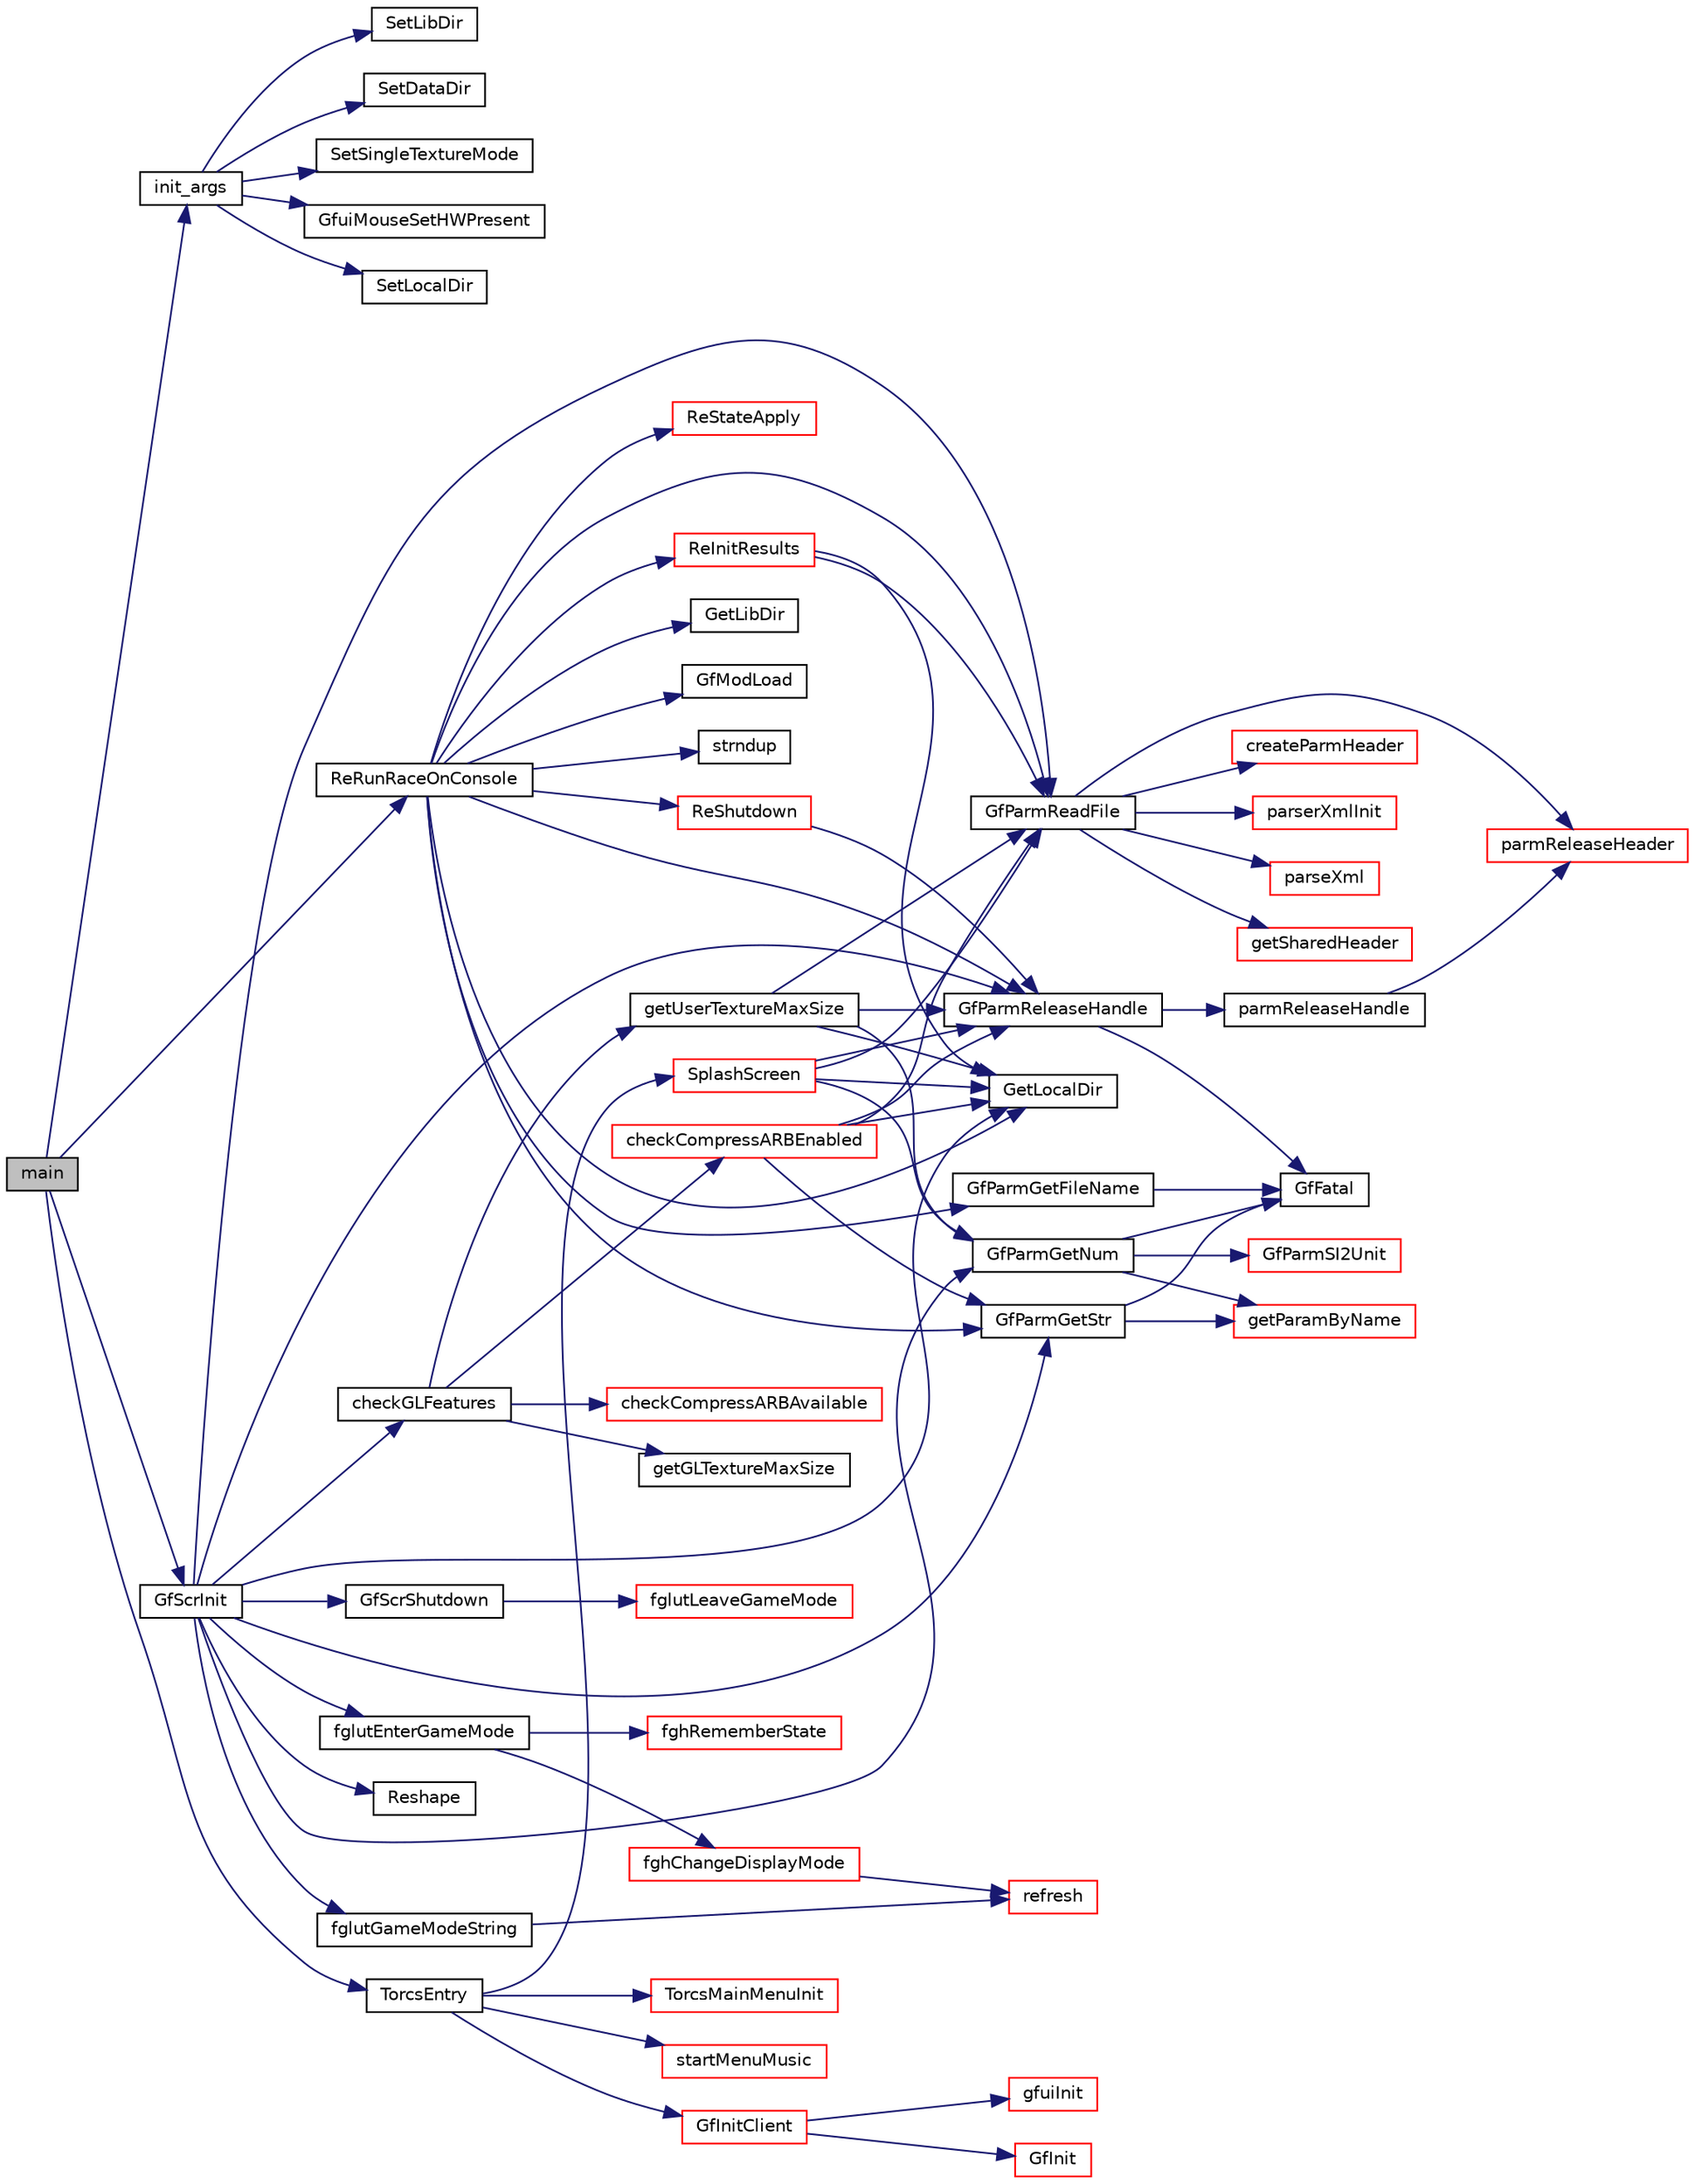 digraph "main"
{
  edge [fontname="Helvetica",fontsize="10",labelfontname="Helvetica",labelfontsize="10"];
  node [fontname="Helvetica",fontsize="10",shape=record];
  rankdir="LR";
  Node1 [label="main",height=0.2,width=0.4,color="black", fillcolor="grey75", style="filled", fontcolor="black"];
  Node1 -> Node2 [color="midnightblue",fontsize="10",style="solid",fontname="Helvetica"];
  Node2 [label="init_args",height=0.2,width=0.4,color="black", fillcolor="white", style="filled",URL="$linux_2main_8cpp.html#a445c03426676612d9aa7a2ac68e88c77"];
  Node2 -> Node3 [color="midnightblue",fontsize="10",style="solid",fontname="Helvetica"];
  Node3 [label="SetLocalDir",height=0.2,width=0.4,color="black", fillcolor="white", style="filled",URL="$tgf_8cpp.html#a3b805e874447210bec05e3125e431e97"];
  Node2 -> Node4 [color="midnightblue",fontsize="10",style="solid",fontname="Helvetica"];
  Node4 [label="SetLibDir",height=0.2,width=0.4,color="black", fillcolor="white", style="filled",URL="$tgf_8cpp.html#af0dfc9e2548f65ec691894376269018d"];
  Node2 -> Node5 [color="midnightblue",fontsize="10",style="solid",fontname="Helvetica"];
  Node5 [label="SetDataDir",height=0.2,width=0.4,color="black", fillcolor="white", style="filled",URL="$tgf_8cpp.html#a18a3c87e46ca9691801b2f126956c13d"];
  Node2 -> Node6 [color="midnightblue",fontsize="10",style="solid",fontname="Helvetica"];
  Node6 [label="SetSingleTextureMode",height=0.2,width=0.4,color="black", fillcolor="white", style="filled",URL="$tgf_8cpp.html#a20324841e6d3c4a7aa7a73082467ad45"];
  Node2 -> Node7 [color="midnightblue",fontsize="10",style="solid",fontname="Helvetica"];
  Node7 [label="GfuiMouseSetHWPresent",height=0.2,width=0.4,color="black", fillcolor="white", style="filled",URL="$group__ctrl.html#ga990444da7ea8145f2132931dbf2f8ac1",tooltip="Force the hardware mouse pointer. "];
  Node1 -> Node8 [color="midnightblue",fontsize="10",style="solid",fontname="Helvetica"];
  Node8 [label="GfScrInit",height=0.2,width=0.4,color="black", fillcolor="white", style="filled",URL="$screen_8cpp.html#a41dfa9fe865f80ed83933b6e36293025"];
  Node8 -> Node9 [color="midnightblue",fontsize="10",style="solid",fontname="Helvetica"];
  Node9 [label="GetLocalDir",height=0.2,width=0.4,color="black", fillcolor="white", style="filled",URL="$tgf_8cpp.html#ae34eae3991aacabaf9c64025449d8c87"];
  Node8 -> Node10 [color="midnightblue",fontsize="10",style="solid",fontname="Helvetica"];
  Node10 [label="GfParmReadFile",height=0.2,width=0.4,color="black", fillcolor="white", style="filled",URL="$group__paramsfile.html#ga86fccfc1b5f8abf4ef6546896abd1e4f",tooltip="Read parameter set from file and return handle to parameter set. "];
  Node10 -> Node11 [color="midnightblue",fontsize="10",style="solid",fontname="Helvetica"];
  Node11 [label="getSharedHeader",height=0.2,width=0.4,color="red", fillcolor="white", style="filled",URL="$group__paramshelper.html#ga5935841c26ba851b585d1b06a06b04f9",tooltip="Helper function for looking up parameter sets in the cache. "];
  Node10 -> Node12 [color="midnightblue",fontsize="10",style="solid",fontname="Helvetica"];
  Node12 [label="createParmHeader",height=0.2,width=0.4,color="red", fillcolor="white", style="filled",URL="$group__paramshelper.html#ga51eeeb22e31263d97660ac17f4523059",tooltip="Helper function to create header for parameter set handle. "];
  Node10 -> Node13 [color="midnightblue",fontsize="10",style="solid",fontname="Helvetica"];
  Node13 [label="parserXmlInit",height=0.2,width=0.4,color="red", fillcolor="white", style="filled",URL="$group__paramshelper.html#gac858836123c9b216a1ac07054f1c622e",tooltip="Helper function to set up XML parser in parmHandle. "];
  Node10 -> Node14 [color="midnightblue",fontsize="10",style="solid",fontname="Helvetica"];
  Node14 [label="parseXml",height=0.2,width=0.4,color="red", fillcolor="white", style="filled",URL="$group__paramshelper.html#gaf8e1884873dd5449e8fedab60c19e46a",tooltip="Helper function to parse one line of XML. "];
  Node10 -> Node15 [color="midnightblue",fontsize="10",style="solid",fontname="Helvetica"];
  Node15 [label="parmReleaseHeader",height=0.2,width=0.4,color="red", fillcolor="white", style="filled",URL="$group__paramshelper.html#ga240416a305e2986d5fe269ae7ecc92df",tooltip="Helper function to release the parameter set if the reference counter is 0. "];
  Node8 -> Node16 [color="midnightblue",fontsize="10",style="solid",fontname="Helvetica"];
  Node16 [label="GfParmGetNum",height=0.2,width=0.4,color="black", fillcolor="white", style="filled",URL="$group__paramsdata.html#ga57d6d6694c94482128c7b7bd6bf0a2e8",tooltip="Get a numerical parameter from the parameter set handle. "];
  Node16 -> Node17 [color="midnightblue",fontsize="10",style="solid",fontname="Helvetica"];
  Node17 [label="GfFatal",height=0.2,width=0.4,color="black", fillcolor="white", style="filled",URL="$tgf_8h.html#a927c58e55400ef72e0e54548b26f973d"];
  Node16 -> Node18 [color="midnightblue",fontsize="10",style="solid",fontname="Helvetica"];
  Node18 [label="getParamByName",height=0.2,width=0.4,color="red", fillcolor="white", style="filled",URL="$group__paramshelper.html#gad76ca407ee6b618e69f80c80aa319d63",tooltip="Helper function to get (or create) a parameter by name. "];
  Node16 -> Node19 [color="midnightblue",fontsize="10",style="solid",fontname="Helvetica"];
  Node19 [label="GfParmSI2Unit",height=0.2,width=0.4,color="red", fillcolor="white", style="filled",URL="$group__paramsdata.html#gab24de0cda7e3f9a5ea42be6dd7592a38",tooltip="Convert a value from SI to given unit. "];
  Node8 -> Node20 [color="midnightblue",fontsize="10",style="solid",fontname="Helvetica"];
  Node20 [label="GfParmGetStr",height=0.2,width=0.4,color="black", fillcolor="white", style="filled",URL="$group__paramsdata.html#gaa37bfd1fabd03d24fd50812c2330fa12",tooltip="Get a string parameter from the parameter set handle. "];
  Node20 -> Node17 [color="midnightblue",fontsize="10",style="solid",fontname="Helvetica"];
  Node20 -> Node18 [color="midnightblue",fontsize="10",style="solid",fontname="Helvetica"];
  Node8 -> Node21 [color="midnightblue",fontsize="10",style="solid",fontname="Helvetica"];
  Node21 [label="fglutGameModeString",height=0.2,width=0.4,color="black", fillcolor="white", style="filled",URL="$fg__gm_8cpp.html#ad50b4e0408ffc8d375e83f4eda8c10fe"];
  Node21 -> Node22 [color="midnightblue",fontsize="10",style="solid",fontname="Helvetica"];
  Node22 [label="refresh",height=0.2,width=0.4,color="red", fillcolor="white", style="filled",URL="$grmain_8cpp.html#a98d832ff52ed031b39feba700c344f80"];
  Node8 -> Node23 [color="midnightblue",fontsize="10",style="solid",fontname="Helvetica"];
  Node23 [label="fglutEnterGameMode",height=0.2,width=0.4,color="black", fillcolor="white", style="filled",URL="$fg__gm_8cpp.html#af94585d8b82972e807148dfcd7a88dd5"];
  Node23 -> Node24 [color="midnightblue",fontsize="10",style="solid",fontname="Helvetica"];
  Node24 [label="fghRememberState",height=0.2,width=0.4,color="red", fillcolor="white", style="filled",URL="$fg__gm_8cpp.html#a9ae8b1613873ef59cce471854c16bcfa"];
  Node23 -> Node25 [color="midnightblue",fontsize="10",style="solid",fontname="Helvetica"];
  Node25 [label="fghChangeDisplayMode",height=0.2,width=0.4,color="red", fillcolor="white", style="filled",URL="$fg__gm_8cpp.html#ae14afcd698d6a6b50ea58b3b3a86bb76"];
  Node25 -> Node22 [color="midnightblue",fontsize="10",style="solid",fontname="Helvetica"];
  Node8 -> Node26 [color="midnightblue",fontsize="10",style="solid",fontname="Helvetica"];
  Node26 [label="GfScrShutdown",height=0.2,width=0.4,color="black", fillcolor="white", style="filled",URL="$group__screen.html#ga6d0bb220ea6cff819677463a10351c56",tooltip="Shutdown the screen. "];
  Node26 -> Node27 [color="midnightblue",fontsize="10",style="solid",fontname="Helvetica"];
  Node27 [label="fglutLeaveGameMode",height=0.2,width=0.4,color="red", fillcolor="white", style="filled",URL="$fg__gm_8cpp.html#a4967909d764b6640087b373292db664a"];
  Node8 -> Node28 [color="midnightblue",fontsize="10",style="solid",fontname="Helvetica"];
  Node28 [label="GfParmReleaseHandle",height=0.2,width=0.4,color="black", fillcolor="white", style="filled",URL="$group__paramsfile.html#ga1a1597d2697db41bcb9fdb64a6569761",tooltip="Release given parameter set handle parmHandle. "];
  Node28 -> Node17 [color="midnightblue",fontsize="10",style="solid",fontname="Helvetica"];
  Node28 -> Node29 [color="midnightblue",fontsize="10",style="solid",fontname="Helvetica"];
  Node29 [label="parmReleaseHandle",height=0.2,width=0.4,color="black", fillcolor="white", style="filled",URL="$group__paramshelper.html#gaed13d1d94abd7055dcd118e91a857cf8",tooltip="Helper function to release the handle and eventually the referenced parameter set (if the reference c..."];
  Node29 -> Node15 [color="midnightblue",fontsize="10",style="solid",fontname="Helvetica"];
  Node8 -> Node30 [color="midnightblue",fontsize="10",style="solid",fontname="Helvetica"];
  Node30 [label="Reshape",height=0.2,width=0.4,color="black", fillcolor="white", style="filled",URL="$screen_8cpp.html#a409dc47a9b21d650194b64e48e5a4ae3"];
  Node8 -> Node31 [color="midnightblue",fontsize="10",style="solid",fontname="Helvetica"];
  Node31 [label="checkGLFeatures",height=0.2,width=0.4,color="black", fillcolor="white", style="filled",URL="$glfeatures_8cpp.html#af8c1dc1611cd1b93e0203a1e34fd1e0e"];
  Node31 -> Node32 [color="midnightblue",fontsize="10",style="solid",fontname="Helvetica"];
  Node32 [label="checkCompressARBAvailable",height=0.2,width=0.4,color="red", fillcolor="white", style="filled",URL="$glfeatures_8cpp.html#a1292ecda315f9ab6fb70399e9f6c095e"];
  Node31 -> Node33 [color="midnightblue",fontsize="10",style="solid",fontname="Helvetica"];
  Node33 [label="checkCompressARBEnabled",height=0.2,width=0.4,color="red", fillcolor="white", style="filled",URL="$glfeatures_8cpp.html#a04a4dd89823b32e4f8b2b49b92b27de4"];
  Node33 -> Node9 [color="midnightblue",fontsize="10",style="solid",fontname="Helvetica"];
  Node33 -> Node10 [color="midnightblue",fontsize="10",style="solid",fontname="Helvetica"];
  Node33 -> Node20 [color="midnightblue",fontsize="10",style="solid",fontname="Helvetica"];
  Node33 -> Node28 [color="midnightblue",fontsize="10",style="solid",fontname="Helvetica"];
  Node31 -> Node34 [color="midnightblue",fontsize="10",style="solid",fontname="Helvetica"];
  Node34 [label="getGLTextureMaxSize",height=0.2,width=0.4,color="black", fillcolor="white", style="filled",URL="$glfeatures_8cpp.html#addbdde02c08b8ca66603e519a28d0e51"];
  Node31 -> Node35 [color="midnightblue",fontsize="10",style="solid",fontname="Helvetica"];
  Node35 [label="getUserTextureMaxSize",height=0.2,width=0.4,color="black", fillcolor="white", style="filled",URL="$glfeatures_8cpp.html#a1754b7860b315a478389454777f351f7"];
  Node35 -> Node9 [color="midnightblue",fontsize="10",style="solid",fontname="Helvetica"];
  Node35 -> Node10 [color="midnightblue",fontsize="10",style="solid",fontname="Helvetica"];
  Node35 -> Node16 [color="midnightblue",fontsize="10",style="solid",fontname="Helvetica"];
  Node35 -> Node28 [color="midnightblue",fontsize="10",style="solid",fontname="Helvetica"];
  Node1 -> Node36 [color="midnightblue",fontsize="10",style="solid",fontname="Helvetica"];
  Node36 [label="TorcsEntry",height=0.2,width=0.4,color="black", fillcolor="white", style="filled",URL="$client_8h.html#a9c42ea7d6f77f18d7add41207d6b8ff9"];
  Node36 -> Node37 [color="midnightblue",fontsize="10",style="solid",fontname="Helvetica"];
  Node37 [label="GfInitClient",height=0.2,width=0.4,color="red", fillcolor="white", style="filled",URL="$tgfclient_8cpp.html#acff73c16fff2f46d37e4452ef808d9f1"];
  Node37 -> Node38 [color="midnightblue",fontsize="10",style="solid",fontname="Helvetica"];
  Node38 [label="GfInit",height=0.2,width=0.4,color="red", fillcolor="white", style="filled",URL="$tgf_8cpp.html#a9e3ddd04a792d92c3b59a48512012020"];
  Node37 -> Node39 [color="midnightblue",fontsize="10",style="solid",fontname="Helvetica"];
  Node39 [label="gfuiInit",height=0.2,width=0.4,color="red", fillcolor="white", style="filled",URL="$gui_8cpp.html#a4d9c8d5da3d10fce1050f59575de8227"];
  Node36 -> Node40 [color="midnightblue",fontsize="10",style="solid",fontname="Helvetica"];
  Node40 [label="TorcsMainMenuInit",height=0.2,width=0.4,color="red", fillcolor="white", style="filled",URL="$mainmenu_8cpp.html#abd5b61d0e37762f0a809eac6974ed145"];
  Node36 -> Node41 [color="midnightblue",fontsize="10",style="solid",fontname="Helvetica"];
  Node41 [label="SplashScreen",height=0.2,width=0.4,color="red", fillcolor="white", style="filled",URL="$splash_8cpp.html#aace033c4e683ff79bf345b8dd48f30b6"];
  Node41 -> Node9 [color="midnightblue",fontsize="10",style="solid",fontname="Helvetica"];
  Node41 -> Node10 [color="midnightblue",fontsize="10",style="solid",fontname="Helvetica"];
  Node41 -> Node16 [color="midnightblue",fontsize="10",style="solid",fontname="Helvetica"];
  Node41 -> Node28 [color="midnightblue",fontsize="10",style="solid",fontname="Helvetica"];
  Node36 -> Node42 [color="midnightblue",fontsize="10",style="solid",fontname="Helvetica"];
  Node42 [label="startMenuMusic",height=0.2,width=0.4,color="red", fillcolor="white", style="filled",URL="$musicplayer_8cpp.html#a6a00c347992786430b722e21083c5792"];
  Node1 -> Node43 [color="midnightblue",fontsize="10",style="solid",fontname="Helvetica"];
  Node43 [label="ReRunRaceOnConsole",height=0.2,width=0.4,color="black", fillcolor="white", style="filled",URL="$raceinit_8cpp.html#a1b414665c217755fd685113156f3022d"];
  Node43 -> Node9 [color="midnightblue",fontsize="10",style="solid",fontname="Helvetica"];
  Node43 -> Node10 [color="midnightblue",fontsize="10",style="solid",fontname="Helvetica"];
  Node43 -> Node20 [color="midnightblue",fontsize="10",style="solid",fontname="Helvetica"];
  Node43 -> Node44 [color="midnightblue",fontsize="10",style="solid",fontname="Helvetica"];
  Node44 [label="GetLibDir",height=0.2,width=0.4,color="black", fillcolor="white", style="filled",URL="$tgf_8cpp.html#a6532b80477028b45e4c8a5b3992c45c9"];
  Node43 -> Node45 [color="midnightblue",fontsize="10",style="solid",fontname="Helvetica"];
  Node45 [label="GfModLoad",height=0.2,width=0.4,color="black", fillcolor="white", style="filled",URL="$group__module.html#ga61ccfe6ae8248ff7d350f128a3bccac2",tooltip="Load the specified DLLs. "];
  Node43 -> Node46 [color="midnightblue",fontsize="10",style="solid",fontname="Helvetica"];
  Node46 [label="GfParmGetFileName",height=0.2,width=0.4,color="black", fillcolor="white", style="filled",URL="$group__paramsfile.html#ga9156c66caa1f2675d2b5ce29002156c2",tooltip="Get the filename property of the parameter set handle. "];
  Node46 -> Node17 [color="midnightblue",fontsize="10",style="solid",fontname="Helvetica"];
  Node43 -> Node47 [color="midnightblue",fontsize="10",style="solid",fontname="Helvetica"];
  Node47 [label="strndup",height=0.2,width=0.4,color="black", fillcolor="white", style="filled",URL="$portability_8h.html#a87a301e9e7eed137fb2936056781e85a"];
  Node43 -> Node48 [color="midnightblue",fontsize="10",style="solid",fontname="Helvetica"];
  Node48 [label="ReInitResults",height=0.2,width=0.4,color="red", fillcolor="white", style="filled",URL="$raceresults_8cpp.html#a265aceb5f34a8e3152c185d45b10cc3b"];
  Node48 -> Node9 [color="midnightblue",fontsize="10",style="solid",fontname="Helvetica"];
  Node48 -> Node10 [color="midnightblue",fontsize="10",style="solid",fontname="Helvetica"];
  Node43 -> Node49 [color="midnightblue",fontsize="10",style="solid",fontname="Helvetica"];
  Node49 [label="ReStateApply",height=0.2,width=0.4,color="red", fillcolor="white", style="filled",URL="$racestate_8cpp.html#a6f5e1122fdd90262db75185dd7d73413"];
  Node43 -> Node28 [color="midnightblue",fontsize="10",style="solid",fontname="Helvetica"];
  Node43 -> Node50 [color="midnightblue",fontsize="10",style="solid",fontname="Helvetica"];
  Node50 [label="ReShutdown",height=0.2,width=0.4,color="red", fillcolor="white", style="filled",URL="$raceinit_8cpp.html#a8be372612717651e4d36d838c2c47199"];
  Node50 -> Node28 [color="midnightblue",fontsize="10",style="solid",fontname="Helvetica"];
}
